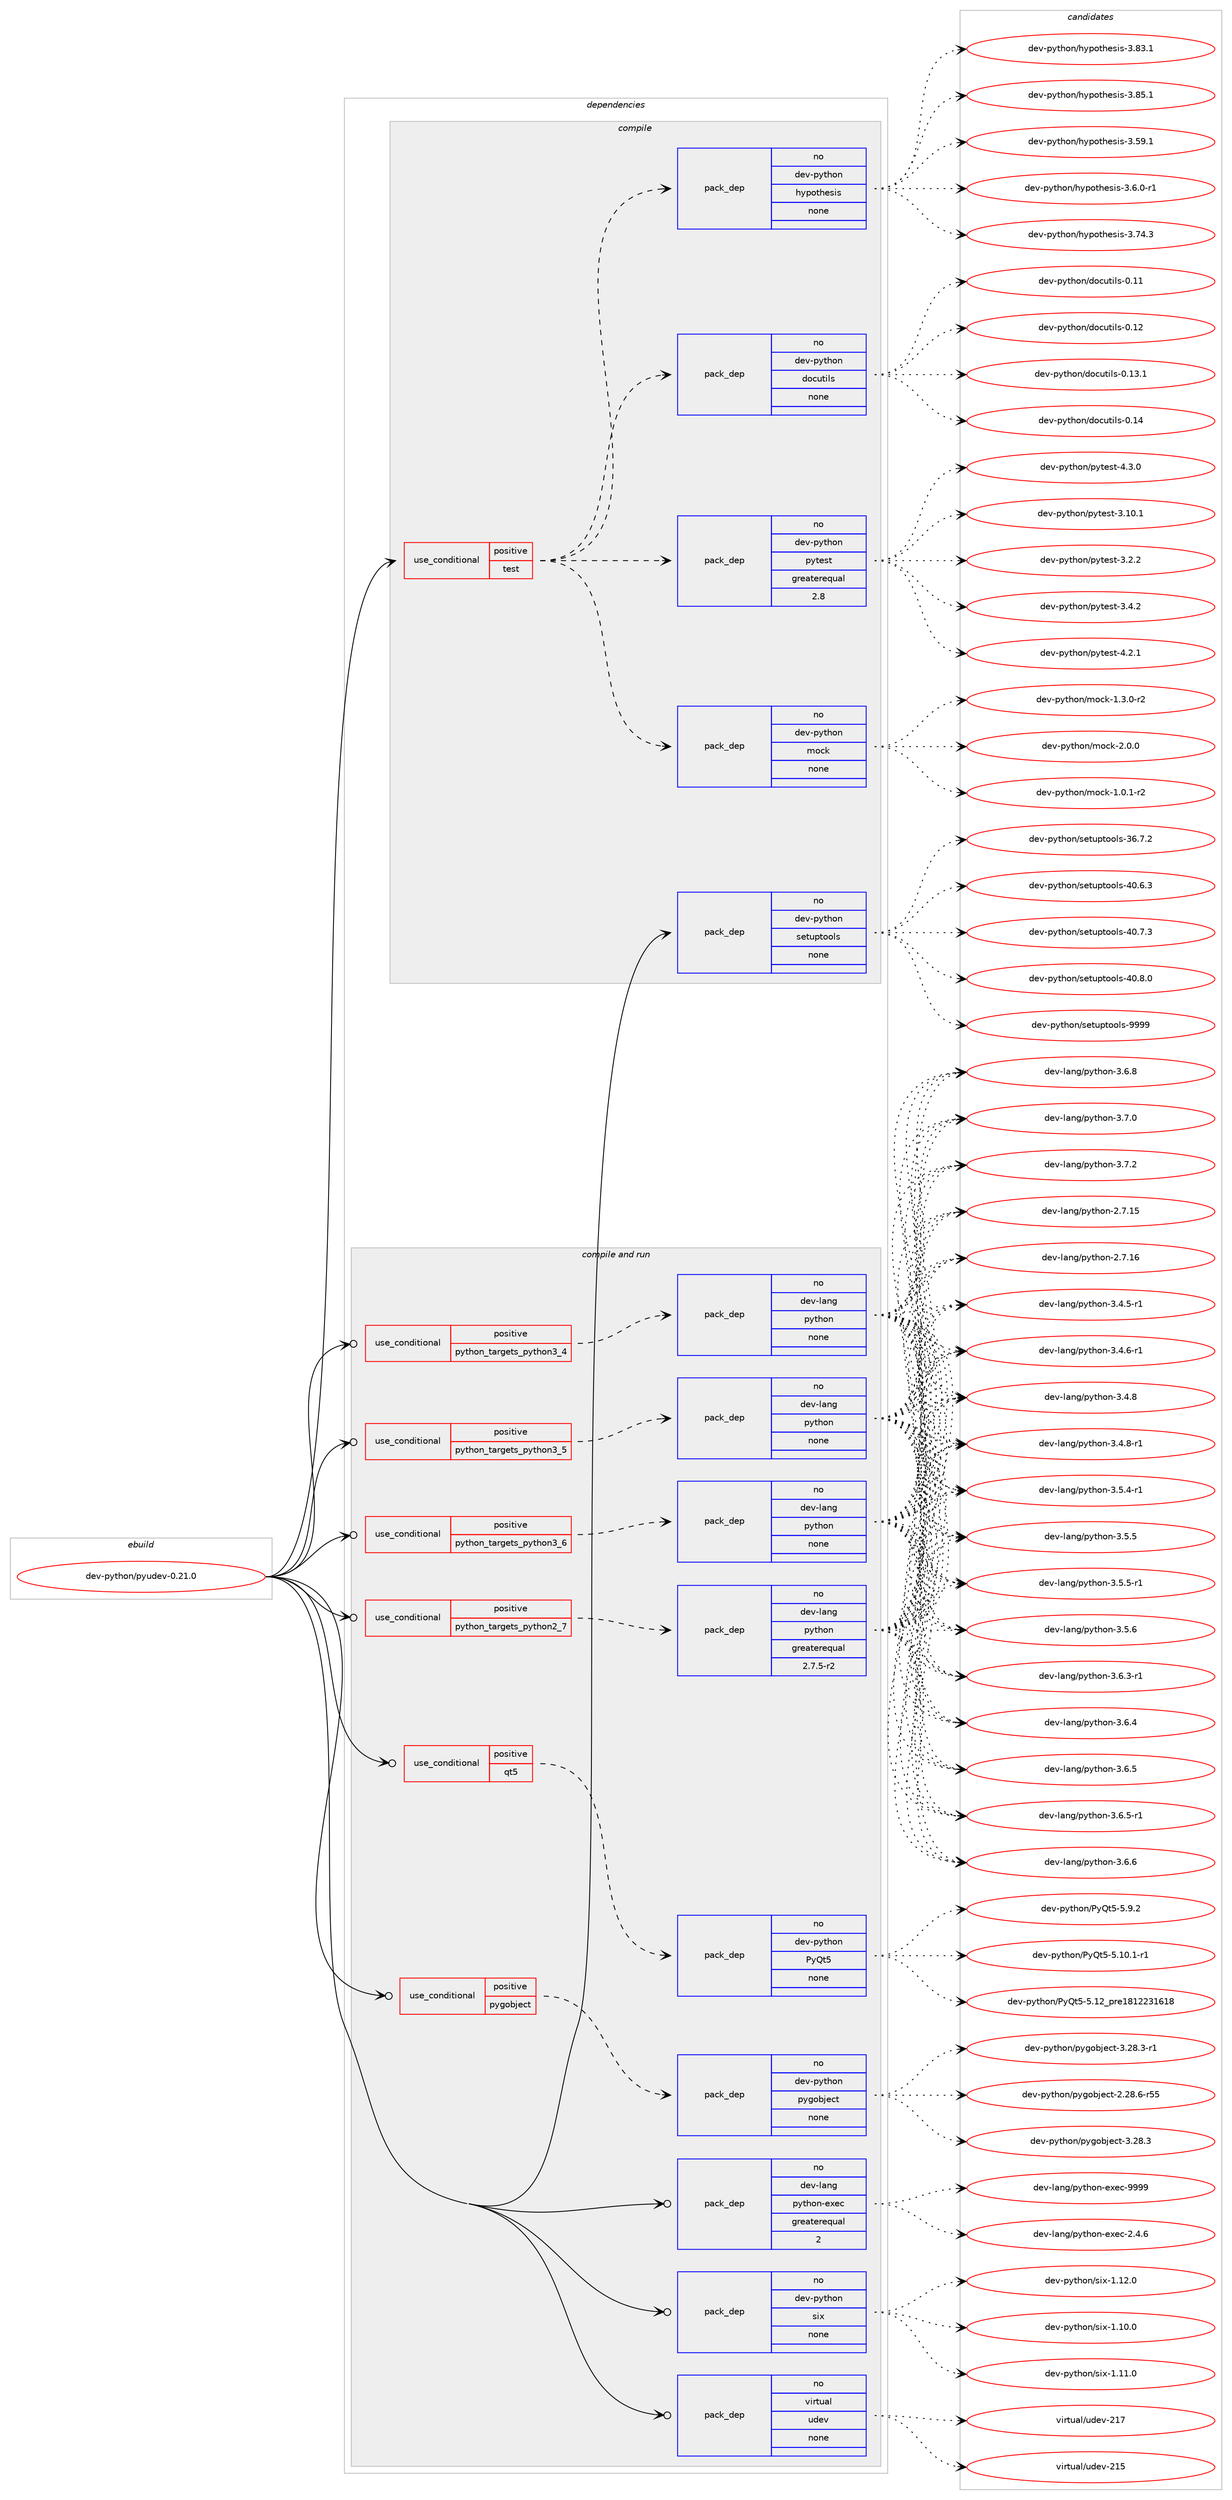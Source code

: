digraph prolog {

# *************
# Graph options
# *************

newrank=true;
concentrate=true;
compound=true;
graph [rankdir=LR,fontname=Helvetica,fontsize=10,ranksep=1.5];#, ranksep=2.5, nodesep=0.2];
edge  [arrowhead=vee];
node  [fontname=Helvetica,fontsize=10];

# **********
# The ebuild
# **********

subgraph cluster_leftcol {
color=gray;
rank=same;
label=<<i>ebuild</i>>;
id [label="dev-python/pyudev-0.21.0", color=red, width=4, href="../dev-python/pyudev-0.21.0.svg"];
}

# ****************
# The dependencies
# ****************

subgraph cluster_midcol {
color=gray;
label=<<i>dependencies</i>>;
subgraph cluster_compile {
fillcolor="#eeeeee";
style=filled;
label=<<i>compile</i>>;
subgraph cond383306 {
dependency1437562 [label=<<TABLE BORDER="0" CELLBORDER="1" CELLSPACING="0" CELLPADDING="4"><TR><TD ROWSPAN="3" CELLPADDING="10">use_conditional</TD></TR><TR><TD>positive</TD></TR><TR><TD>test</TD></TR></TABLE>>, shape=none, color=red];
subgraph pack1030898 {
dependency1437563 [label=<<TABLE BORDER="0" CELLBORDER="1" CELLSPACING="0" CELLPADDING="4" WIDTH="220"><TR><TD ROWSPAN="6" CELLPADDING="30">pack_dep</TD></TR><TR><TD WIDTH="110">no</TD></TR><TR><TD>dev-python</TD></TR><TR><TD>docutils</TD></TR><TR><TD>none</TD></TR><TR><TD></TD></TR></TABLE>>, shape=none, color=blue];
}
dependency1437562:e -> dependency1437563:w [weight=20,style="dashed",arrowhead="vee"];
subgraph pack1030899 {
dependency1437564 [label=<<TABLE BORDER="0" CELLBORDER="1" CELLSPACING="0" CELLPADDING="4" WIDTH="220"><TR><TD ROWSPAN="6" CELLPADDING="30">pack_dep</TD></TR><TR><TD WIDTH="110">no</TD></TR><TR><TD>dev-python</TD></TR><TR><TD>hypothesis</TD></TR><TR><TD>none</TD></TR><TR><TD></TD></TR></TABLE>>, shape=none, color=blue];
}
dependency1437562:e -> dependency1437564:w [weight=20,style="dashed",arrowhead="vee"];
subgraph pack1030900 {
dependency1437565 [label=<<TABLE BORDER="0" CELLBORDER="1" CELLSPACING="0" CELLPADDING="4" WIDTH="220"><TR><TD ROWSPAN="6" CELLPADDING="30">pack_dep</TD></TR><TR><TD WIDTH="110">no</TD></TR><TR><TD>dev-python</TD></TR><TR><TD>mock</TD></TR><TR><TD>none</TD></TR><TR><TD></TD></TR></TABLE>>, shape=none, color=blue];
}
dependency1437562:e -> dependency1437565:w [weight=20,style="dashed",arrowhead="vee"];
subgraph pack1030901 {
dependency1437566 [label=<<TABLE BORDER="0" CELLBORDER="1" CELLSPACING="0" CELLPADDING="4" WIDTH="220"><TR><TD ROWSPAN="6" CELLPADDING="30">pack_dep</TD></TR><TR><TD WIDTH="110">no</TD></TR><TR><TD>dev-python</TD></TR><TR><TD>pytest</TD></TR><TR><TD>greaterequal</TD></TR><TR><TD>2.8</TD></TR></TABLE>>, shape=none, color=blue];
}
dependency1437562:e -> dependency1437566:w [weight=20,style="dashed",arrowhead="vee"];
}
id:e -> dependency1437562:w [weight=20,style="solid",arrowhead="vee"];
subgraph pack1030902 {
dependency1437567 [label=<<TABLE BORDER="0" CELLBORDER="1" CELLSPACING="0" CELLPADDING="4" WIDTH="220"><TR><TD ROWSPAN="6" CELLPADDING="30">pack_dep</TD></TR><TR><TD WIDTH="110">no</TD></TR><TR><TD>dev-python</TD></TR><TR><TD>setuptools</TD></TR><TR><TD>none</TD></TR><TR><TD></TD></TR></TABLE>>, shape=none, color=blue];
}
id:e -> dependency1437567:w [weight=20,style="solid",arrowhead="vee"];
}
subgraph cluster_compileandrun {
fillcolor="#eeeeee";
style=filled;
label=<<i>compile and run</i>>;
subgraph cond383307 {
dependency1437568 [label=<<TABLE BORDER="0" CELLBORDER="1" CELLSPACING="0" CELLPADDING="4"><TR><TD ROWSPAN="3" CELLPADDING="10">use_conditional</TD></TR><TR><TD>positive</TD></TR><TR><TD>pygobject</TD></TR></TABLE>>, shape=none, color=red];
subgraph pack1030903 {
dependency1437569 [label=<<TABLE BORDER="0" CELLBORDER="1" CELLSPACING="0" CELLPADDING="4" WIDTH="220"><TR><TD ROWSPAN="6" CELLPADDING="30">pack_dep</TD></TR><TR><TD WIDTH="110">no</TD></TR><TR><TD>dev-python</TD></TR><TR><TD>pygobject</TD></TR><TR><TD>none</TD></TR><TR><TD></TD></TR></TABLE>>, shape=none, color=blue];
}
dependency1437568:e -> dependency1437569:w [weight=20,style="dashed",arrowhead="vee"];
}
id:e -> dependency1437568:w [weight=20,style="solid",arrowhead="odotvee"];
subgraph cond383308 {
dependency1437570 [label=<<TABLE BORDER="0" CELLBORDER="1" CELLSPACING="0" CELLPADDING="4"><TR><TD ROWSPAN="3" CELLPADDING="10">use_conditional</TD></TR><TR><TD>positive</TD></TR><TR><TD>python_targets_python2_7</TD></TR></TABLE>>, shape=none, color=red];
subgraph pack1030904 {
dependency1437571 [label=<<TABLE BORDER="0" CELLBORDER="1" CELLSPACING="0" CELLPADDING="4" WIDTH="220"><TR><TD ROWSPAN="6" CELLPADDING="30">pack_dep</TD></TR><TR><TD WIDTH="110">no</TD></TR><TR><TD>dev-lang</TD></TR><TR><TD>python</TD></TR><TR><TD>greaterequal</TD></TR><TR><TD>2.7.5-r2</TD></TR></TABLE>>, shape=none, color=blue];
}
dependency1437570:e -> dependency1437571:w [weight=20,style="dashed",arrowhead="vee"];
}
id:e -> dependency1437570:w [weight=20,style="solid",arrowhead="odotvee"];
subgraph cond383309 {
dependency1437572 [label=<<TABLE BORDER="0" CELLBORDER="1" CELLSPACING="0" CELLPADDING="4"><TR><TD ROWSPAN="3" CELLPADDING="10">use_conditional</TD></TR><TR><TD>positive</TD></TR><TR><TD>python_targets_python3_4</TD></TR></TABLE>>, shape=none, color=red];
subgraph pack1030905 {
dependency1437573 [label=<<TABLE BORDER="0" CELLBORDER="1" CELLSPACING="0" CELLPADDING="4" WIDTH="220"><TR><TD ROWSPAN="6" CELLPADDING="30">pack_dep</TD></TR><TR><TD WIDTH="110">no</TD></TR><TR><TD>dev-lang</TD></TR><TR><TD>python</TD></TR><TR><TD>none</TD></TR><TR><TD></TD></TR></TABLE>>, shape=none, color=blue];
}
dependency1437572:e -> dependency1437573:w [weight=20,style="dashed",arrowhead="vee"];
}
id:e -> dependency1437572:w [weight=20,style="solid",arrowhead="odotvee"];
subgraph cond383310 {
dependency1437574 [label=<<TABLE BORDER="0" CELLBORDER="1" CELLSPACING="0" CELLPADDING="4"><TR><TD ROWSPAN="3" CELLPADDING="10">use_conditional</TD></TR><TR><TD>positive</TD></TR><TR><TD>python_targets_python3_5</TD></TR></TABLE>>, shape=none, color=red];
subgraph pack1030906 {
dependency1437575 [label=<<TABLE BORDER="0" CELLBORDER="1" CELLSPACING="0" CELLPADDING="4" WIDTH="220"><TR><TD ROWSPAN="6" CELLPADDING="30">pack_dep</TD></TR><TR><TD WIDTH="110">no</TD></TR><TR><TD>dev-lang</TD></TR><TR><TD>python</TD></TR><TR><TD>none</TD></TR><TR><TD></TD></TR></TABLE>>, shape=none, color=blue];
}
dependency1437574:e -> dependency1437575:w [weight=20,style="dashed",arrowhead="vee"];
}
id:e -> dependency1437574:w [weight=20,style="solid",arrowhead="odotvee"];
subgraph cond383311 {
dependency1437576 [label=<<TABLE BORDER="0" CELLBORDER="1" CELLSPACING="0" CELLPADDING="4"><TR><TD ROWSPAN="3" CELLPADDING="10">use_conditional</TD></TR><TR><TD>positive</TD></TR><TR><TD>python_targets_python3_6</TD></TR></TABLE>>, shape=none, color=red];
subgraph pack1030907 {
dependency1437577 [label=<<TABLE BORDER="0" CELLBORDER="1" CELLSPACING="0" CELLPADDING="4" WIDTH="220"><TR><TD ROWSPAN="6" CELLPADDING="30">pack_dep</TD></TR><TR><TD WIDTH="110">no</TD></TR><TR><TD>dev-lang</TD></TR><TR><TD>python</TD></TR><TR><TD>none</TD></TR><TR><TD></TD></TR></TABLE>>, shape=none, color=blue];
}
dependency1437576:e -> dependency1437577:w [weight=20,style="dashed",arrowhead="vee"];
}
id:e -> dependency1437576:w [weight=20,style="solid",arrowhead="odotvee"];
subgraph cond383312 {
dependency1437578 [label=<<TABLE BORDER="0" CELLBORDER="1" CELLSPACING="0" CELLPADDING="4"><TR><TD ROWSPAN="3" CELLPADDING="10">use_conditional</TD></TR><TR><TD>positive</TD></TR><TR><TD>qt5</TD></TR></TABLE>>, shape=none, color=red];
subgraph pack1030908 {
dependency1437579 [label=<<TABLE BORDER="0" CELLBORDER="1" CELLSPACING="0" CELLPADDING="4" WIDTH="220"><TR><TD ROWSPAN="6" CELLPADDING="30">pack_dep</TD></TR><TR><TD WIDTH="110">no</TD></TR><TR><TD>dev-python</TD></TR><TR><TD>PyQt5</TD></TR><TR><TD>none</TD></TR><TR><TD></TD></TR></TABLE>>, shape=none, color=blue];
}
dependency1437578:e -> dependency1437579:w [weight=20,style="dashed",arrowhead="vee"];
}
id:e -> dependency1437578:w [weight=20,style="solid",arrowhead="odotvee"];
subgraph pack1030909 {
dependency1437580 [label=<<TABLE BORDER="0" CELLBORDER="1" CELLSPACING="0" CELLPADDING="4" WIDTH="220"><TR><TD ROWSPAN="6" CELLPADDING="30">pack_dep</TD></TR><TR><TD WIDTH="110">no</TD></TR><TR><TD>dev-lang</TD></TR><TR><TD>python-exec</TD></TR><TR><TD>greaterequal</TD></TR><TR><TD>2</TD></TR></TABLE>>, shape=none, color=blue];
}
id:e -> dependency1437580:w [weight=20,style="solid",arrowhead="odotvee"];
subgraph pack1030910 {
dependency1437581 [label=<<TABLE BORDER="0" CELLBORDER="1" CELLSPACING="0" CELLPADDING="4" WIDTH="220"><TR><TD ROWSPAN="6" CELLPADDING="30">pack_dep</TD></TR><TR><TD WIDTH="110">no</TD></TR><TR><TD>dev-python</TD></TR><TR><TD>six</TD></TR><TR><TD>none</TD></TR><TR><TD></TD></TR></TABLE>>, shape=none, color=blue];
}
id:e -> dependency1437581:w [weight=20,style="solid",arrowhead="odotvee"];
subgraph pack1030911 {
dependency1437582 [label=<<TABLE BORDER="0" CELLBORDER="1" CELLSPACING="0" CELLPADDING="4" WIDTH="220"><TR><TD ROWSPAN="6" CELLPADDING="30">pack_dep</TD></TR><TR><TD WIDTH="110">no</TD></TR><TR><TD>virtual</TD></TR><TR><TD>udev</TD></TR><TR><TD>none</TD></TR><TR><TD></TD></TR></TABLE>>, shape=none, color=blue];
}
id:e -> dependency1437582:w [weight=20,style="solid",arrowhead="odotvee"];
}
subgraph cluster_run {
fillcolor="#eeeeee";
style=filled;
label=<<i>run</i>>;
}
}

# **************
# The candidates
# **************

subgraph cluster_choices {
rank=same;
color=gray;
label=<<i>candidates</i>>;

subgraph choice1030898 {
color=black;
nodesep=1;
choice1001011184511212111610411111047100111991171161051081154548464949 [label="dev-python/docutils-0.11", color=red, width=4,href="../dev-python/docutils-0.11.svg"];
choice1001011184511212111610411111047100111991171161051081154548464950 [label="dev-python/docutils-0.12", color=red, width=4,href="../dev-python/docutils-0.12.svg"];
choice10010111845112121116104111110471001119911711610510811545484649514649 [label="dev-python/docutils-0.13.1", color=red, width=4,href="../dev-python/docutils-0.13.1.svg"];
choice1001011184511212111610411111047100111991171161051081154548464952 [label="dev-python/docutils-0.14", color=red, width=4,href="../dev-python/docutils-0.14.svg"];
dependency1437563:e -> choice1001011184511212111610411111047100111991171161051081154548464949:w [style=dotted,weight="100"];
dependency1437563:e -> choice1001011184511212111610411111047100111991171161051081154548464950:w [style=dotted,weight="100"];
dependency1437563:e -> choice10010111845112121116104111110471001119911711610510811545484649514649:w [style=dotted,weight="100"];
dependency1437563:e -> choice1001011184511212111610411111047100111991171161051081154548464952:w [style=dotted,weight="100"];
}
subgraph choice1030899 {
color=black;
nodesep=1;
choice100101118451121211161041111104710412111211111610410111510511545514653574649 [label="dev-python/hypothesis-3.59.1", color=red, width=4,href="../dev-python/hypothesis-3.59.1.svg"];
choice10010111845112121116104111110471041211121111161041011151051154551465446484511449 [label="dev-python/hypothesis-3.6.0-r1", color=red, width=4,href="../dev-python/hypothesis-3.6.0-r1.svg"];
choice100101118451121211161041111104710412111211111610410111510511545514655524651 [label="dev-python/hypothesis-3.74.3", color=red, width=4,href="../dev-python/hypothesis-3.74.3.svg"];
choice100101118451121211161041111104710412111211111610410111510511545514656514649 [label="dev-python/hypothesis-3.83.1", color=red, width=4,href="../dev-python/hypothesis-3.83.1.svg"];
choice100101118451121211161041111104710412111211111610410111510511545514656534649 [label="dev-python/hypothesis-3.85.1", color=red, width=4,href="../dev-python/hypothesis-3.85.1.svg"];
dependency1437564:e -> choice100101118451121211161041111104710412111211111610410111510511545514653574649:w [style=dotted,weight="100"];
dependency1437564:e -> choice10010111845112121116104111110471041211121111161041011151051154551465446484511449:w [style=dotted,weight="100"];
dependency1437564:e -> choice100101118451121211161041111104710412111211111610410111510511545514655524651:w [style=dotted,weight="100"];
dependency1437564:e -> choice100101118451121211161041111104710412111211111610410111510511545514656514649:w [style=dotted,weight="100"];
dependency1437564:e -> choice100101118451121211161041111104710412111211111610410111510511545514656534649:w [style=dotted,weight="100"];
}
subgraph choice1030900 {
color=black;
nodesep=1;
choice1001011184511212111610411111047109111991074549464846494511450 [label="dev-python/mock-1.0.1-r2", color=red, width=4,href="../dev-python/mock-1.0.1-r2.svg"];
choice1001011184511212111610411111047109111991074549465146484511450 [label="dev-python/mock-1.3.0-r2", color=red, width=4,href="../dev-python/mock-1.3.0-r2.svg"];
choice100101118451121211161041111104710911199107455046484648 [label="dev-python/mock-2.0.0", color=red, width=4,href="../dev-python/mock-2.0.0.svg"];
dependency1437565:e -> choice1001011184511212111610411111047109111991074549464846494511450:w [style=dotted,weight="100"];
dependency1437565:e -> choice1001011184511212111610411111047109111991074549465146484511450:w [style=dotted,weight="100"];
dependency1437565:e -> choice100101118451121211161041111104710911199107455046484648:w [style=dotted,weight="100"];
}
subgraph choice1030901 {
color=black;
nodesep=1;
choice100101118451121211161041111104711212111610111511645514649484649 [label="dev-python/pytest-3.10.1", color=red, width=4,href="../dev-python/pytest-3.10.1.svg"];
choice1001011184511212111610411111047112121116101115116455146504650 [label="dev-python/pytest-3.2.2", color=red, width=4,href="../dev-python/pytest-3.2.2.svg"];
choice1001011184511212111610411111047112121116101115116455146524650 [label="dev-python/pytest-3.4.2", color=red, width=4,href="../dev-python/pytest-3.4.2.svg"];
choice1001011184511212111610411111047112121116101115116455246504649 [label="dev-python/pytest-4.2.1", color=red, width=4,href="../dev-python/pytest-4.2.1.svg"];
choice1001011184511212111610411111047112121116101115116455246514648 [label="dev-python/pytest-4.3.0", color=red, width=4,href="../dev-python/pytest-4.3.0.svg"];
dependency1437566:e -> choice100101118451121211161041111104711212111610111511645514649484649:w [style=dotted,weight="100"];
dependency1437566:e -> choice1001011184511212111610411111047112121116101115116455146504650:w [style=dotted,weight="100"];
dependency1437566:e -> choice1001011184511212111610411111047112121116101115116455146524650:w [style=dotted,weight="100"];
dependency1437566:e -> choice1001011184511212111610411111047112121116101115116455246504649:w [style=dotted,weight="100"];
dependency1437566:e -> choice1001011184511212111610411111047112121116101115116455246514648:w [style=dotted,weight="100"];
}
subgraph choice1030902 {
color=black;
nodesep=1;
choice100101118451121211161041111104711510111611711211611111110811545515446554650 [label="dev-python/setuptools-36.7.2", color=red, width=4,href="../dev-python/setuptools-36.7.2.svg"];
choice100101118451121211161041111104711510111611711211611111110811545524846544651 [label="dev-python/setuptools-40.6.3", color=red, width=4,href="../dev-python/setuptools-40.6.3.svg"];
choice100101118451121211161041111104711510111611711211611111110811545524846554651 [label="dev-python/setuptools-40.7.3", color=red, width=4,href="../dev-python/setuptools-40.7.3.svg"];
choice100101118451121211161041111104711510111611711211611111110811545524846564648 [label="dev-python/setuptools-40.8.0", color=red, width=4,href="../dev-python/setuptools-40.8.0.svg"];
choice10010111845112121116104111110471151011161171121161111111081154557575757 [label="dev-python/setuptools-9999", color=red, width=4,href="../dev-python/setuptools-9999.svg"];
dependency1437567:e -> choice100101118451121211161041111104711510111611711211611111110811545515446554650:w [style=dotted,weight="100"];
dependency1437567:e -> choice100101118451121211161041111104711510111611711211611111110811545524846544651:w [style=dotted,weight="100"];
dependency1437567:e -> choice100101118451121211161041111104711510111611711211611111110811545524846554651:w [style=dotted,weight="100"];
dependency1437567:e -> choice100101118451121211161041111104711510111611711211611111110811545524846564648:w [style=dotted,weight="100"];
dependency1437567:e -> choice10010111845112121116104111110471151011161171121161111111081154557575757:w [style=dotted,weight="100"];
}
subgraph choice1030903 {
color=black;
nodesep=1;
choice1001011184511212111610411111047112121103111981061019911645504650564654451145353 [label="dev-python/pygobject-2.28.6-r55", color=red, width=4,href="../dev-python/pygobject-2.28.6-r55.svg"];
choice1001011184511212111610411111047112121103111981061019911645514650564651 [label="dev-python/pygobject-3.28.3", color=red, width=4,href="../dev-python/pygobject-3.28.3.svg"];
choice10010111845112121116104111110471121211031119810610199116455146505646514511449 [label="dev-python/pygobject-3.28.3-r1", color=red, width=4,href="../dev-python/pygobject-3.28.3-r1.svg"];
dependency1437569:e -> choice1001011184511212111610411111047112121103111981061019911645504650564654451145353:w [style=dotted,weight="100"];
dependency1437569:e -> choice1001011184511212111610411111047112121103111981061019911645514650564651:w [style=dotted,weight="100"];
dependency1437569:e -> choice10010111845112121116104111110471121211031119810610199116455146505646514511449:w [style=dotted,weight="100"];
}
subgraph choice1030904 {
color=black;
nodesep=1;
choice10010111845108971101034711212111610411111045504655464953 [label="dev-lang/python-2.7.15", color=red, width=4,href="../dev-lang/python-2.7.15.svg"];
choice10010111845108971101034711212111610411111045504655464954 [label="dev-lang/python-2.7.16", color=red, width=4,href="../dev-lang/python-2.7.16.svg"];
choice1001011184510897110103471121211161041111104551465246534511449 [label="dev-lang/python-3.4.5-r1", color=red, width=4,href="../dev-lang/python-3.4.5-r1.svg"];
choice1001011184510897110103471121211161041111104551465246544511449 [label="dev-lang/python-3.4.6-r1", color=red, width=4,href="../dev-lang/python-3.4.6-r1.svg"];
choice100101118451089711010347112121116104111110455146524656 [label="dev-lang/python-3.4.8", color=red, width=4,href="../dev-lang/python-3.4.8.svg"];
choice1001011184510897110103471121211161041111104551465246564511449 [label="dev-lang/python-3.4.8-r1", color=red, width=4,href="../dev-lang/python-3.4.8-r1.svg"];
choice1001011184510897110103471121211161041111104551465346524511449 [label="dev-lang/python-3.5.4-r1", color=red, width=4,href="../dev-lang/python-3.5.4-r1.svg"];
choice100101118451089711010347112121116104111110455146534653 [label="dev-lang/python-3.5.5", color=red, width=4,href="../dev-lang/python-3.5.5.svg"];
choice1001011184510897110103471121211161041111104551465346534511449 [label="dev-lang/python-3.5.5-r1", color=red, width=4,href="../dev-lang/python-3.5.5-r1.svg"];
choice100101118451089711010347112121116104111110455146534654 [label="dev-lang/python-3.5.6", color=red, width=4,href="../dev-lang/python-3.5.6.svg"];
choice1001011184510897110103471121211161041111104551465446514511449 [label="dev-lang/python-3.6.3-r1", color=red, width=4,href="../dev-lang/python-3.6.3-r1.svg"];
choice100101118451089711010347112121116104111110455146544652 [label="dev-lang/python-3.6.4", color=red, width=4,href="../dev-lang/python-3.6.4.svg"];
choice100101118451089711010347112121116104111110455146544653 [label="dev-lang/python-3.6.5", color=red, width=4,href="../dev-lang/python-3.6.5.svg"];
choice1001011184510897110103471121211161041111104551465446534511449 [label="dev-lang/python-3.6.5-r1", color=red, width=4,href="../dev-lang/python-3.6.5-r1.svg"];
choice100101118451089711010347112121116104111110455146544654 [label="dev-lang/python-3.6.6", color=red, width=4,href="../dev-lang/python-3.6.6.svg"];
choice100101118451089711010347112121116104111110455146544656 [label="dev-lang/python-3.6.8", color=red, width=4,href="../dev-lang/python-3.6.8.svg"];
choice100101118451089711010347112121116104111110455146554648 [label="dev-lang/python-3.7.0", color=red, width=4,href="../dev-lang/python-3.7.0.svg"];
choice100101118451089711010347112121116104111110455146554650 [label="dev-lang/python-3.7.2", color=red, width=4,href="../dev-lang/python-3.7.2.svg"];
dependency1437571:e -> choice10010111845108971101034711212111610411111045504655464953:w [style=dotted,weight="100"];
dependency1437571:e -> choice10010111845108971101034711212111610411111045504655464954:w [style=dotted,weight="100"];
dependency1437571:e -> choice1001011184510897110103471121211161041111104551465246534511449:w [style=dotted,weight="100"];
dependency1437571:e -> choice1001011184510897110103471121211161041111104551465246544511449:w [style=dotted,weight="100"];
dependency1437571:e -> choice100101118451089711010347112121116104111110455146524656:w [style=dotted,weight="100"];
dependency1437571:e -> choice1001011184510897110103471121211161041111104551465246564511449:w [style=dotted,weight="100"];
dependency1437571:e -> choice1001011184510897110103471121211161041111104551465346524511449:w [style=dotted,weight="100"];
dependency1437571:e -> choice100101118451089711010347112121116104111110455146534653:w [style=dotted,weight="100"];
dependency1437571:e -> choice1001011184510897110103471121211161041111104551465346534511449:w [style=dotted,weight="100"];
dependency1437571:e -> choice100101118451089711010347112121116104111110455146534654:w [style=dotted,weight="100"];
dependency1437571:e -> choice1001011184510897110103471121211161041111104551465446514511449:w [style=dotted,weight="100"];
dependency1437571:e -> choice100101118451089711010347112121116104111110455146544652:w [style=dotted,weight="100"];
dependency1437571:e -> choice100101118451089711010347112121116104111110455146544653:w [style=dotted,weight="100"];
dependency1437571:e -> choice1001011184510897110103471121211161041111104551465446534511449:w [style=dotted,weight="100"];
dependency1437571:e -> choice100101118451089711010347112121116104111110455146544654:w [style=dotted,weight="100"];
dependency1437571:e -> choice100101118451089711010347112121116104111110455146544656:w [style=dotted,weight="100"];
dependency1437571:e -> choice100101118451089711010347112121116104111110455146554648:w [style=dotted,weight="100"];
dependency1437571:e -> choice100101118451089711010347112121116104111110455146554650:w [style=dotted,weight="100"];
}
subgraph choice1030905 {
color=black;
nodesep=1;
choice10010111845108971101034711212111610411111045504655464953 [label="dev-lang/python-2.7.15", color=red, width=4,href="../dev-lang/python-2.7.15.svg"];
choice10010111845108971101034711212111610411111045504655464954 [label="dev-lang/python-2.7.16", color=red, width=4,href="../dev-lang/python-2.7.16.svg"];
choice1001011184510897110103471121211161041111104551465246534511449 [label="dev-lang/python-3.4.5-r1", color=red, width=4,href="../dev-lang/python-3.4.5-r1.svg"];
choice1001011184510897110103471121211161041111104551465246544511449 [label="dev-lang/python-3.4.6-r1", color=red, width=4,href="../dev-lang/python-3.4.6-r1.svg"];
choice100101118451089711010347112121116104111110455146524656 [label="dev-lang/python-3.4.8", color=red, width=4,href="../dev-lang/python-3.4.8.svg"];
choice1001011184510897110103471121211161041111104551465246564511449 [label="dev-lang/python-3.4.8-r1", color=red, width=4,href="../dev-lang/python-3.4.8-r1.svg"];
choice1001011184510897110103471121211161041111104551465346524511449 [label="dev-lang/python-3.5.4-r1", color=red, width=4,href="../dev-lang/python-3.5.4-r1.svg"];
choice100101118451089711010347112121116104111110455146534653 [label="dev-lang/python-3.5.5", color=red, width=4,href="../dev-lang/python-3.5.5.svg"];
choice1001011184510897110103471121211161041111104551465346534511449 [label="dev-lang/python-3.5.5-r1", color=red, width=4,href="../dev-lang/python-3.5.5-r1.svg"];
choice100101118451089711010347112121116104111110455146534654 [label="dev-lang/python-3.5.6", color=red, width=4,href="../dev-lang/python-3.5.6.svg"];
choice1001011184510897110103471121211161041111104551465446514511449 [label="dev-lang/python-3.6.3-r1", color=red, width=4,href="../dev-lang/python-3.6.3-r1.svg"];
choice100101118451089711010347112121116104111110455146544652 [label="dev-lang/python-3.6.4", color=red, width=4,href="../dev-lang/python-3.6.4.svg"];
choice100101118451089711010347112121116104111110455146544653 [label="dev-lang/python-3.6.5", color=red, width=4,href="../dev-lang/python-3.6.5.svg"];
choice1001011184510897110103471121211161041111104551465446534511449 [label="dev-lang/python-3.6.5-r1", color=red, width=4,href="../dev-lang/python-3.6.5-r1.svg"];
choice100101118451089711010347112121116104111110455146544654 [label="dev-lang/python-3.6.6", color=red, width=4,href="../dev-lang/python-3.6.6.svg"];
choice100101118451089711010347112121116104111110455146544656 [label="dev-lang/python-3.6.8", color=red, width=4,href="../dev-lang/python-3.6.8.svg"];
choice100101118451089711010347112121116104111110455146554648 [label="dev-lang/python-3.7.0", color=red, width=4,href="../dev-lang/python-3.7.0.svg"];
choice100101118451089711010347112121116104111110455146554650 [label="dev-lang/python-3.7.2", color=red, width=4,href="../dev-lang/python-3.7.2.svg"];
dependency1437573:e -> choice10010111845108971101034711212111610411111045504655464953:w [style=dotted,weight="100"];
dependency1437573:e -> choice10010111845108971101034711212111610411111045504655464954:w [style=dotted,weight="100"];
dependency1437573:e -> choice1001011184510897110103471121211161041111104551465246534511449:w [style=dotted,weight="100"];
dependency1437573:e -> choice1001011184510897110103471121211161041111104551465246544511449:w [style=dotted,weight="100"];
dependency1437573:e -> choice100101118451089711010347112121116104111110455146524656:w [style=dotted,weight="100"];
dependency1437573:e -> choice1001011184510897110103471121211161041111104551465246564511449:w [style=dotted,weight="100"];
dependency1437573:e -> choice1001011184510897110103471121211161041111104551465346524511449:w [style=dotted,weight="100"];
dependency1437573:e -> choice100101118451089711010347112121116104111110455146534653:w [style=dotted,weight="100"];
dependency1437573:e -> choice1001011184510897110103471121211161041111104551465346534511449:w [style=dotted,weight="100"];
dependency1437573:e -> choice100101118451089711010347112121116104111110455146534654:w [style=dotted,weight="100"];
dependency1437573:e -> choice1001011184510897110103471121211161041111104551465446514511449:w [style=dotted,weight="100"];
dependency1437573:e -> choice100101118451089711010347112121116104111110455146544652:w [style=dotted,weight="100"];
dependency1437573:e -> choice100101118451089711010347112121116104111110455146544653:w [style=dotted,weight="100"];
dependency1437573:e -> choice1001011184510897110103471121211161041111104551465446534511449:w [style=dotted,weight="100"];
dependency1437573:e -> choice100101118451089711010347112121116104111110455146544654:w [style=dotted,weight="100"];
dependency1437573:e -> choice100101118451089711010347112121116104111110455146544656:w [style=dotted,weight="100"];
dependency1437573:e -> choice100101118451089711010347112121116104111110455146554648:w [style=dotted,weight="100"];
dependency1437573:e -> choice100101118451089711010347112121116104111110455146554650:w [style=dotted,weight="100"];
}
subgraph choice1030906 {
color=black;
nodesep=1;
choice10010111845108971101034711212111610411111045504655464953 [label="dev-lang/python-2.7.15", color=red, width=4,href="../dev-lang/python-2.7.15.svg"];
choice10010111845108971101034711212111610411111045504655464954 [label="dev-lang/python-2.7.16", color=red, width=4,href="../dev-lang/python-2.7.16.svg"];
choice1001011184510897110103471121211161041111104551465246534511449 [label="dev-lang/python-3.4.5-r1", color=red, width=4,href="../dev-lang/python-3.4.5-r1.svg"];
choice1001011184510897110103471121211161041111104551465246544511449 [label="dev-lang/python-3.4.6-r1", color=red, width=4,href="../dev-lang/python-3.4.6-r1.svg"];
choice100101118451089711010347112121116104111110455146524656 [label="dev-lang/python-3.4.8", color=red, width=4,href="../dev-lang/python-3.4.8.svg"];
choice1001011184510897110103471121211161041111104551465246564511449 [label="dev-lang/python-3.4.8-r1", color=red, width=4,href="../dev-lang/python-3.4.8-r1.svg"];
choice1001011184510897110103471121211161041111104551465346524511449 [label="dev-lang/python-3.5.4-r1", color=red, width=4,href="../dev-lang/python-3.5.4-r1.svg"];
choice100101118451089711010347112121116104111110455146534653 [label="dev-lang/python-3.5.5", color=red, width=4,href="../dev-lang/python-3.5.5.svg"];
choice1001011184510897110103471121211161041111104551465346534511449 [label="dev-lang/python-3.5.5-r1", color=red, width=4,href="../dev-lang/python-3.5.5-r1.svg"];
choice100101118451089711010347112121116104111110455146534654 [label="dev-lang/python-3.5.6", color=red, width=4,href="../dev-lang/python-3.5.6.svg"];
choice1001011184510897110103471121211161041111104551465446514511449 [label="dev-lang/python-3.6.3-r1", color=red, width=4,href="../dev-lang/python-3.6.3-r1.svg"];
choice100101118451089711010347112121116104111110455146544652 [label="dev-lang/python-3.6.4", color=red, width=4,href="../dev-lang/python-3.6.4.svg"];
choice100101118451089711010347112121116104111110455146544653 [label="dev-lang/python-3.6.5", color=red, width=4,href="../dev-lang/python-3.6.5.svg"];
choice1001011184510897110103471121211161041111104551465446534511449 [label="dev-lang/python-3.6.5-r1", color=red, width=4,href="../dev-lang/python-3.6.5-r1.svg"];
choice100101118451089711010347112121116104111110455146544654 [label="dev-lang/python-3.6.6", color=red, width=4,href="../dev-lang/python-3.6.6.svg"];
choice100101118451089711010347112121116104111110455146544656 [label="dev-lang/python-3.6.8", color=red, width=4,href="../dev-lang/python-3.6.8.svg"];
choice100101118451089711010347112121116104111110455146554648 [label="dev-lang/python-3.7.0", color=red, width=4,href="../dev-lang/python-3.7.0.svg"];
choice100101118451089711010347112121116104111110455146554650 [label="dev-lang/python-3.7.2", color=red, width=4,href="../dev-lang/python-3.7.2.svg"];
dependency1437575:e -> choice10010111845108971101034711212111610411111045504655464953:w [style=dotted,weight="100"];
dependency1437575:e -> choice10010111845108971101034711212111610411111045504655464954:w [style=dotted,weight="100"];
dependency1437575:e -> choice1001011184510897110103471121211161041111104551465246534511449:w [style=dotted,weight="100"];
dependency1437575:e -> choice1001011184510897110103471121211161041111104551465246544511449:w [style=dotted,weight="100"];
dependency1437575:e -> choice100101118451089711010347112121116104111110455146524656:w [style=dotted,weight="100"];
dependency1437575:e -> choice1001011184510897110103471121211161041111104551465246564511449:w [style=dotted,weight="100"];
dependency1437575:e -> choice1001011184510897110103471121211161041111104551465346524511449:w [style=dotted,weight="100"];
dependency1437575:e -> choice100101118451089711010347112121116104111110455146534653:w [style=dotted,weight="100"];
dependency1437575:e -> choice1001011184510897110103471121211161041111104551465346534511449:w [style=dotted,weight="100"];
dependency1437575:e -> choice100101118451089711010347112121116104111110455146534654:w [style=dotted,weight="100"];
dependency1437575:e -> choice1001011184510897110103471121211161041111104551465446514511449:w [style=dotted,weight="100"];
dependency1437575:e -> choice100101118451089711010347112121116104111110455146544652:w [style=dotted,weight="100"];
dependency1437575:e -> choice100101118451089711010347112121116104111110455146544653:w [style=dotted,weight="100"];
dependency1437575:e -> choice1001011184510897110103471121211161041111104551465446534511449:w [style=dotted,weight="100"];
dependency1437575:e -> choice100101118451089711010347112121116104111110455146544654:w [style=dotted,weight="100"];
dependency1437575:e -> choice100101118451089711010347112121116104111110455146544656:w [style=dotted,weight="100"];
dependency1437575:e -> choice100101118451089711010347112121116104111110455146554648:w [style=dotted,weight="100"];
dependency1437575:e -> choice100101118451089711010347112121116104111110455146554650:w [style=dotted,weight="100"];
}
subgraph choice1030907 {
color=black;
nodesep=1;
choice10010111845108971101034711212111610411111045504655464953 [label="dev-lang/python-2.7.15", color=red, width=4,href="../dev-lang/python-2.7.15.svg"];
choice10010111845108971101034711212111610411111045504655464954 [label="dev-lang/python-2.7.16", color=red, width=4,href="../dev-lang/python-2.7.16.svg"];
choice1001011184510897110103471121211161041111104551465246534511449 [label="dev-lang/python-3.4.5-r1", color=red, width=4,href="../dev-lang/python-3.4.5-r1.svg"];
choice1001011184510897110103471121211161041111104551465246544511449 [label="dev-lang/python-3.4.6-r1", color=red, width=4,href="../dev-lang/python-3.4.6-r1.svg"];
choice100101118451089711010347112121116104111110455146524656 [label="dev-lang/python-3.4.8", color=red, width=4,href="../dev-lang/python-3.4.8.svg"];
choice1001011184510897110103471121211161041111104551465246564511449 [label="dev-lang/python-3.4.8-r1", color=red, width=4,href="../dev-lang/python-3.4.8-r1.svg"];
choice1001011184510897110103471121211161041111104551465346524511449 [label="dev-lang/python-3.5.4-r1", color=red, width=4,href="../dev-lang/python-3.5.4-r1.svg"];
choice100101118451089711010347112121116104111110455146534653 [label="dev-lang/python-3.5.5", color=red, width=4,href="../dev-lang/python-3.5.5.svg"];
choice1001011184510897110103471121211161041111104551465346534511449 [label="dev-lang/python-3.5.5-r1", color=red, width=4,href="../dev-lang/python-3.5.5-r1.svg"];
choice100101118451089711010347112121116104111110455146534654 [label="dev-lang/python-3.5.6", color=red, width=4,href="../dev-lang/python-3.5.6.svg"];
choice1001011184510897110103471121211161041111104551465446514511449 [label="dev-lang/python-3.6.3-r1", color=red, width=4,href="../dev-lang/python-3.6.3-r1.svg"];
choice100101118451089711010347112121116104111110455146544652 [label="dev-lang/python-3.6.4", color=red, width=4,href="../dev-lang/python-3.6.4.svg"];
choice100101118451089711010347112121116104111110455146544653 [label="dev-lang/python-3.6.5", color=red, width=4,href="../dev-lang/python-3.6.5.svg"];
choice1001011184510897110103471121211161041111104551465446534511449 [label="dev-lang/python-3.6.5-r1", color=red, width=4,href="../dev-lang/python-3.6.5-r1.svg"];
choice100101118451089711010347112121116104111110455146544654 [label="dev-lang/python-3.6.6", color=red, width=4,href="../dev-lang/python-3.6.6.svg"];
choice100101118451089711010347112121116104111110455146544656 [label="dev-lang/python-3.6.8", color=red, width=4,href="../dev-lang/python-3.6.8.svg"];
choice100101118451089711010347112121116104111110455146554648 [label="dev-lang/python-3.7.0", color=red, width=4,href="../dev-lang/python-3.7.0.svg"];
choice100101118451089711010347112121116104111110455146554650 [label="dev-lang/python-3.7.2", color=red, width=4,href="../dev-lang/python-3.7.2.svg"];
dependency1437577:e -> choice10010111845108971101034711212111610411111045504655464953:w [style=dotted,weight="100"];
dependency1437577:e -> choice10010111845108971101034711212111610411111045504655464954:w [style=dotted,weight="100"];
dependency1437577:e -> choice1001011184510897110103471121211161041111104551465246534511449:w [style=dotted,weight="100"];
dependency1437577:e -> choice1001011184510897110103471121211161041111104551465246544511449:w [style=dotted,weight="100"];
dependency1437577:e -> choice100101118451089711010347112121116104111110455146524656:w [style=dotted,weight="100"];
dependency1437577:e -> choice1001011184510897110103471121211161041111104551465246564511449:w [style=dotted,weight="100"];
dependency1437577:e -> choice1001011184510897110103471121211161041111104551465346524511449:w [style=dotted,weight="100"];
dependency1437577:e -> choice100101118451089711010347112121116104111110455146534653:w [style=dotted,weight="100"];
dependency1437577:e -> choice1001011184510897110103471121211161041111104551465346534511449:w [style=dotted,weight="100"];
dependency1437577:e -> choice100101118451089711010347112121116104111110455146534654:w [style=dotted,weight="100"];
dependency1437577:e -> choice1001011184510897110103471121211161041111104551465446514511449:w [style=dotted,weight="100"];
dependency1437577:e -> choice100101118451089711010347112121116104111110455146544652:w [style=dotted,weight="100"];
dependency1437577:e -> choice100101118451089711010347112121116104111110455146544653:w [style=dotted,weight="100"];
dependency1437577:e -> choice1001011184510897110103471121211161041111104551465446534511449:w [style=dotted,weight="100"];
dependency1437577:e -> choice100101118451089711010347112121116104111110455146544654:w [style=dotted,weight="100"];
dependency1437577:e -> choice100101118451089711010347112121116104111110455146544656:w [style=dotted,weight="100"];
dependency1437577:e -> choice100101118451089711010347112121116104111110455146554648:w [style=dotted,weight="100"];
dependency1437577:e -> choice100101118451089711010347112121116104111110455146554650:w [style=dotted,weight="100"];
}
subgraph choice1030908 {
color=black;
nodesep=1;
choice1001011184511212111610411111047801218111653455346494846494511449 [label="dev-python/PyQt5-5.10.1-r1", color=red, width=4,href="../dev-python/PyQt5-5.10.1-r1.svg"];
choice100101118451121211161041111104780121811165345534649509511211410149564950505149544956 [label="dev-python/PyQt5-5.12_pre1812231618", color=red, width=4,href="../dev-python/PyQt5-5.12_pre1812231618.svg"];
choice1001011184511212111610411111047801218111653455346574650 [label="dev-python/PyQt5-5.9.2", color=red, width=4,href="../dev-python/PyQt5-5.9.2.svg"];
dependency1437579:e -> choice1001011184511212111610411111047801218111653455346494846494511449:w [style=dotted,weight="100"];
dependency1437579:e -> choice100101118451121211161041111104780121811165345534649509511211410149564950505149544956:w [style=dotted,weight="100"];
dependency1437579:e -> choice1001011184511212111610411111047801218111653455346574650:w [style=dotted,weight="100"];
}
subgraph choice1030909 {
color=black;
nodesep=1;
choice1001011184510897110103471121211161041111104510112010199455046524654 [label="dev-lang/python-exec-2.4.6", color=red, width=4,href="../dev-lang/python-exec-2.4.6.svg"];
choice10010111845108971101034711212111610411111045101120101994557575757 [label="dev-lang/python-exec-9999", color=red, width=4,href="../dev-lang/python-exec-9999.svg"];
dependency1437580:e -> choice1001011184510897110103471121211161041111104510112010199455046524654:w [style=dotted,weight="100"];
dependency1437580:e -> choice10010111845108971101034711212111610411111045101120101994557575757:w [style=dotted,weight="100"];
}
subgraph choice1030910 {
color=black;
nodesep=1;
choice100101118451121211161041111104711510512045494649484648 [label="dev-python/six-1.10.0", color=red, width=4,href="../dev-python/six-1.10.0.svg"];
choice100101118451121211161041111104711510512045494649494648 [label="dev-python/six-1.11.0", color=red, width=4,href="../dev-python/six-1.11.0.svg"];
choice100101118451121211161041111104711510512045494649504648 [label="dev-python/six-1.12.0", color=red, width=4,href="../dev-python/six-1.12.0.svg"];
dependency1437581:e -> choice100101118451121211161041111104711510512045494649484648:w [style=dotted,weight="100"];
dependency1437581:e -> choice100101118451121211161041111104711510512045494649494648:w [style=dotted,weight="100"];
dependency1437581:e -> choice100101118451121211161041111104711510512045494649504648:w [style=dotted,weight="100"];
}
subgraph choice1030911 {
color=black;
nodesep=1;
choice118105114116117971084711710010111845504953 [label="virtual/udev-215", color=red, width=4,href="../virtual/udev-215.svg"];
choice118105114116117971084711710010111845504955 [label="virtual/udev-217", color=red, width=4,href="../virtual/udev-217.svg"];
dependency1437582:e -> choice118105114116117971084711710010111845504953:w [style=dotted,weight="100"];
dependency1437582:e -> choice118105114116117971084711710010111845504955:w [style=dotted,weight="100"];
}
}

}
